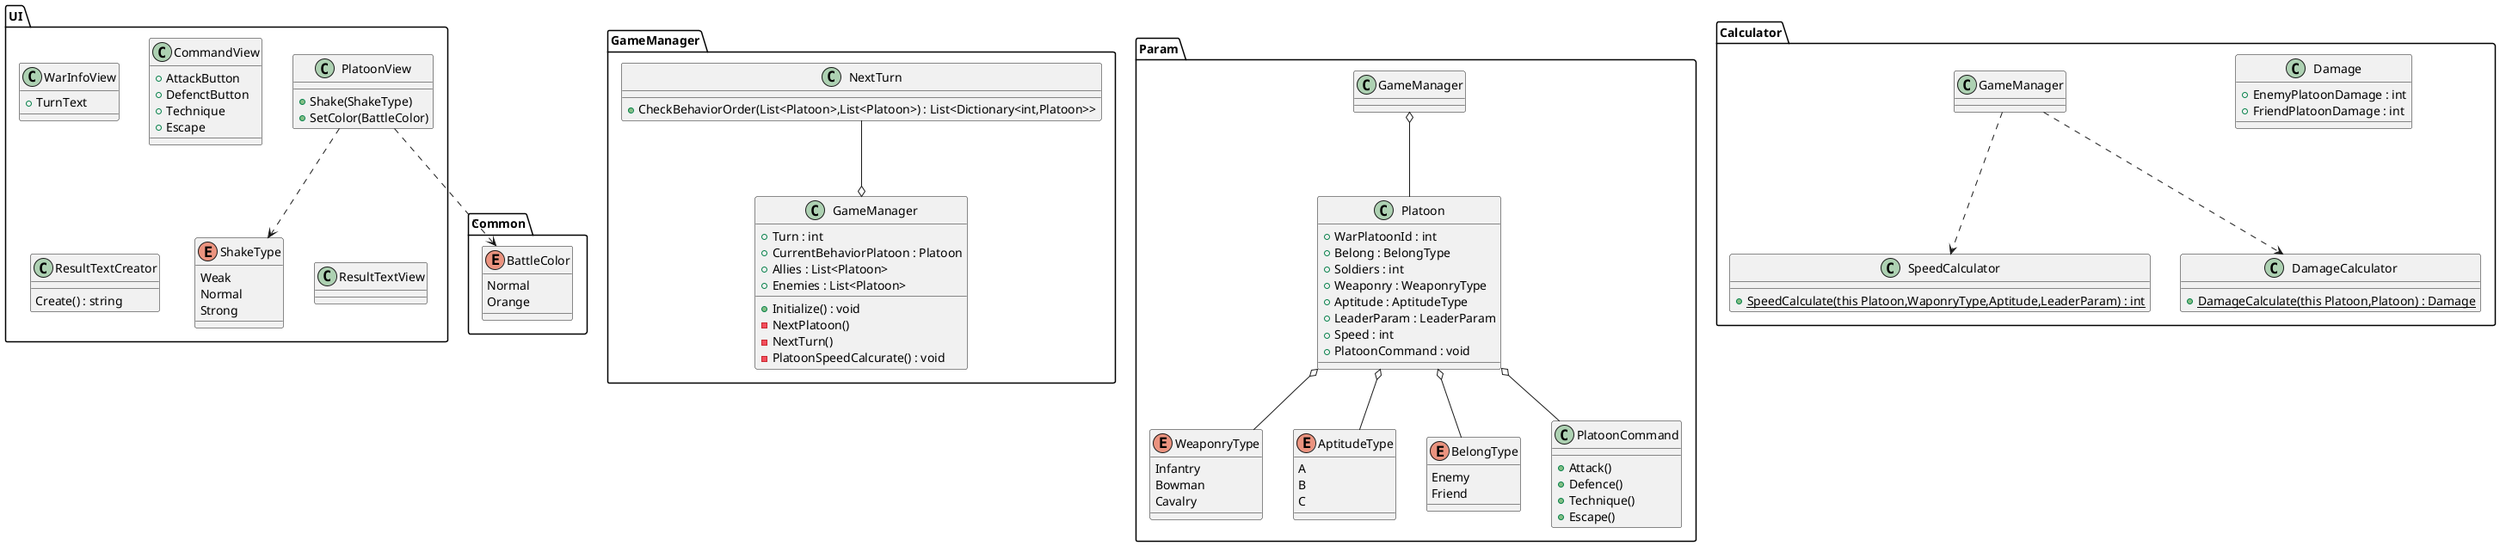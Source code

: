@startuml BattleClasses

package GameManager {

    class GameManager {
        + Turn : int
        + CurrentBehaviorPlatoon : Platoon
        + Allies : List<Platoon>
        + Enemies : List<Platoon>
        + Initialize() : void
        - NextPlatoon()
        - NextTurn()
        - PlatoonSpeedCalcurate() : void
    }

    class NextTurn {
        + CheckBehaviorOrder(List<Platoon>,List<Platoon>) : List<Dictionary<int,Platoon>>
    }

    NextTurn --o GameManager
}


package Param {
    '兵種
    enum WeaponryType {
        Infantry
        Bowman
        Cavalry
    }

    '兵種適正
    enum AptitudeType {
        A
        B
        C
    }

    '所属
    enum BelongType {
        Enemy
        Friend
    }

    '小隊
    class Platoon {
        + WarPlatoonId : int
        + Belong : BelongType
        + Soldiers : int
        + Weaponry : WeaponryType
        + Aptitude : AptitudeType
        + LeaderParam : LeaderParam
        + Speed : int
        + PlatoonCommand : void
    }

    class PlatoonCommand {
        + Attack()
        + Defence()
        + Technique()
        + Escape()
    }

    GameManager o-- Platoon
    Platoon o-- WeaponryType
    Platoon o-- AptitudeType
    Platoon o-- BelongType
    Platoon o-- PlatoonCommand
}

package Calculator {
    class SpeedCalculator {
        +{static} SpeedCalculate(this Platoon,WaponryType,Aptitude,LeaderParam) : int
    }

    class DamageCalculator {
        +{static} DamageCalculate(this Platoon,Platoon) : Damage
    }

    class Damage {
        + EnemyPlatoonDamage : int
        + FriendPlatoonDamage : int
    }

    GameManager ..> DamageCalculator
    GameManager ..> SpeedCalculator
}

package Common {
    enum BattleColor {
        Normal
        Orange
    }
}


package UI {

    class WarInfoView {
        + TurnText
    }

    class PlatoonView {
        + Shake(ShakeType)
        + SetColor(BattleColor)
    }

    enum ShakeType {
        Weak
        Normal
        Strong
    }

    class CommandView {
        + AttackButton
        + DefenctButton
        + Technique
        + Escape
    }

    class ResultTextCreator {
        Create() : string
    }

    class ResultTextView {

    }

    PlatoonView ..> ShakeType
    PlatoonView ..> BattleColor
}
@enduml